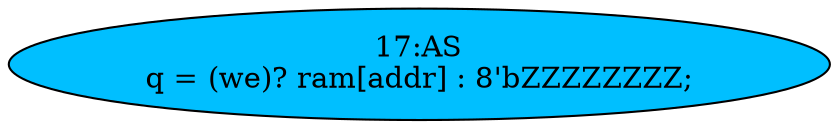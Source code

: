 strict digraph "" {
	node [label="\N"];
	"17:AS"	[ast="<pyverilog.vparser.ast.Assign object at 0x7f2304b74250>",
		def_var="['q']",
		fillcolor=deepskyblue,
		label="17:AS
q = (we)? ram[addr] : 8'bZZZZZZZZ;",
		statements="[]",
		style=filled,
		typ=Assign,
		use_var="['we', 'ram', 'addr']"];
}
